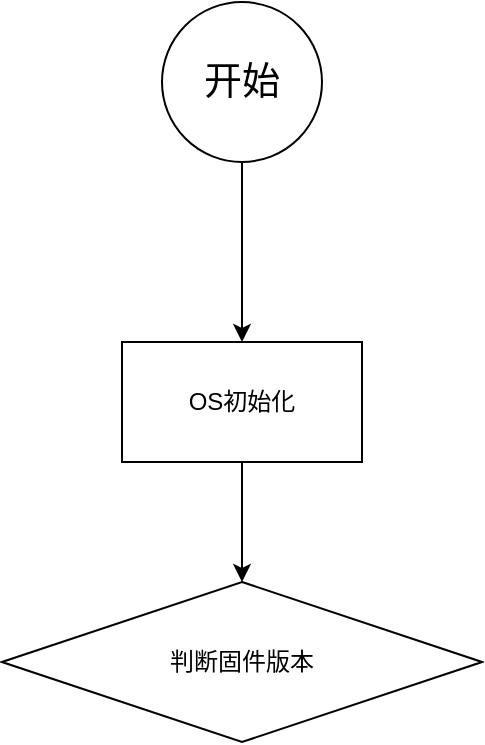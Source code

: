 <mxfile version="27.1.1">
  <diagram name="第 1 页" id="yZyDt1y-efaeejEObVMK">
    <mxGraphModel dx="1570" dy="898" grid="1" gridSize="10" guides="1" tooltips="1" connect="1" arrows="1" fold="1" page="1" pageScale="1" pageWidth="827" pageHeight="1169" math="0" shadow="0">
      <root>
        <mxCell id="0" />
        <mxCell id="1" parent="0" />
        <mxCell id="9n7C_mGwbzYfOD_0BtjY-5" value="" style="edgeStyle=orthogonalEdgeStyle;rounded=0;orthogonalLoop=1;jettySize=auto;html=1;" edge="1" parent="1" source="9n7C_mGwbzYfOD_0BtjY-1" target="9n7C_mGwbzYfOD_0BtjY-4">
          <mxGeometry relative="1" as="geometry" />
        </mxCell>
        <mxCell id="9n7C_mGwbzYfOD_0BtjY-1" value="&lt;font style=&quot;font-size: 19px;&quot;&gt;开始&lt;/font&gt;" style="ellipse;whiteSpace=wrap;html=1;aspect=fixed;" vertex="1" parent="1">
          <mxGeometry x="250" y="100" width="80" height="80" as="geometry" />
        </mxCell>
        <mxCell id="9n7C_mGwbzYfOD_0BtjY-4" value="OS初始化" style="whiteSpace=wrap;html=1;" vertex="1" parent="1">
          <mxGeometry x="230" y="270" width="120" height="60" as="geometry" />
        </mxCell>
        <mxCell id="9n7C_mGwbzYfOD_0BtjY-9" value="" style="edgeStyle=orthogonalEdgeStyle;rounded=0;orthogonalLoop=1;jettySize=auto;html=1;exitX=0.5;exitY=1;exitDx=0;exitDy=0;" edge="1" parent="1" source="9n7C_mGwbzYfOD_0BtjY-4" target="9n7C_mGwbzYfOD_0BtjY-8">
          <mxGeometry relative="1" as="geometry">
            <mxPoint x="290" y="470" as="sourcePoint" />
          </mxGeometry>
        </mxCell>
        <mxCell id="9n7C_mGwbzYfOD_0BtjY-8" value="判断固件版本" style="rhombus;whiteSpace=wrap;html=1;" vertex="1" parent="1">
          <mxGeometry x="170" y="390" width="240" height="80" as="geometry" />
        </mxCell>
      </root>
    </mxGraphModel>
  </diagram>
</mxfile>
